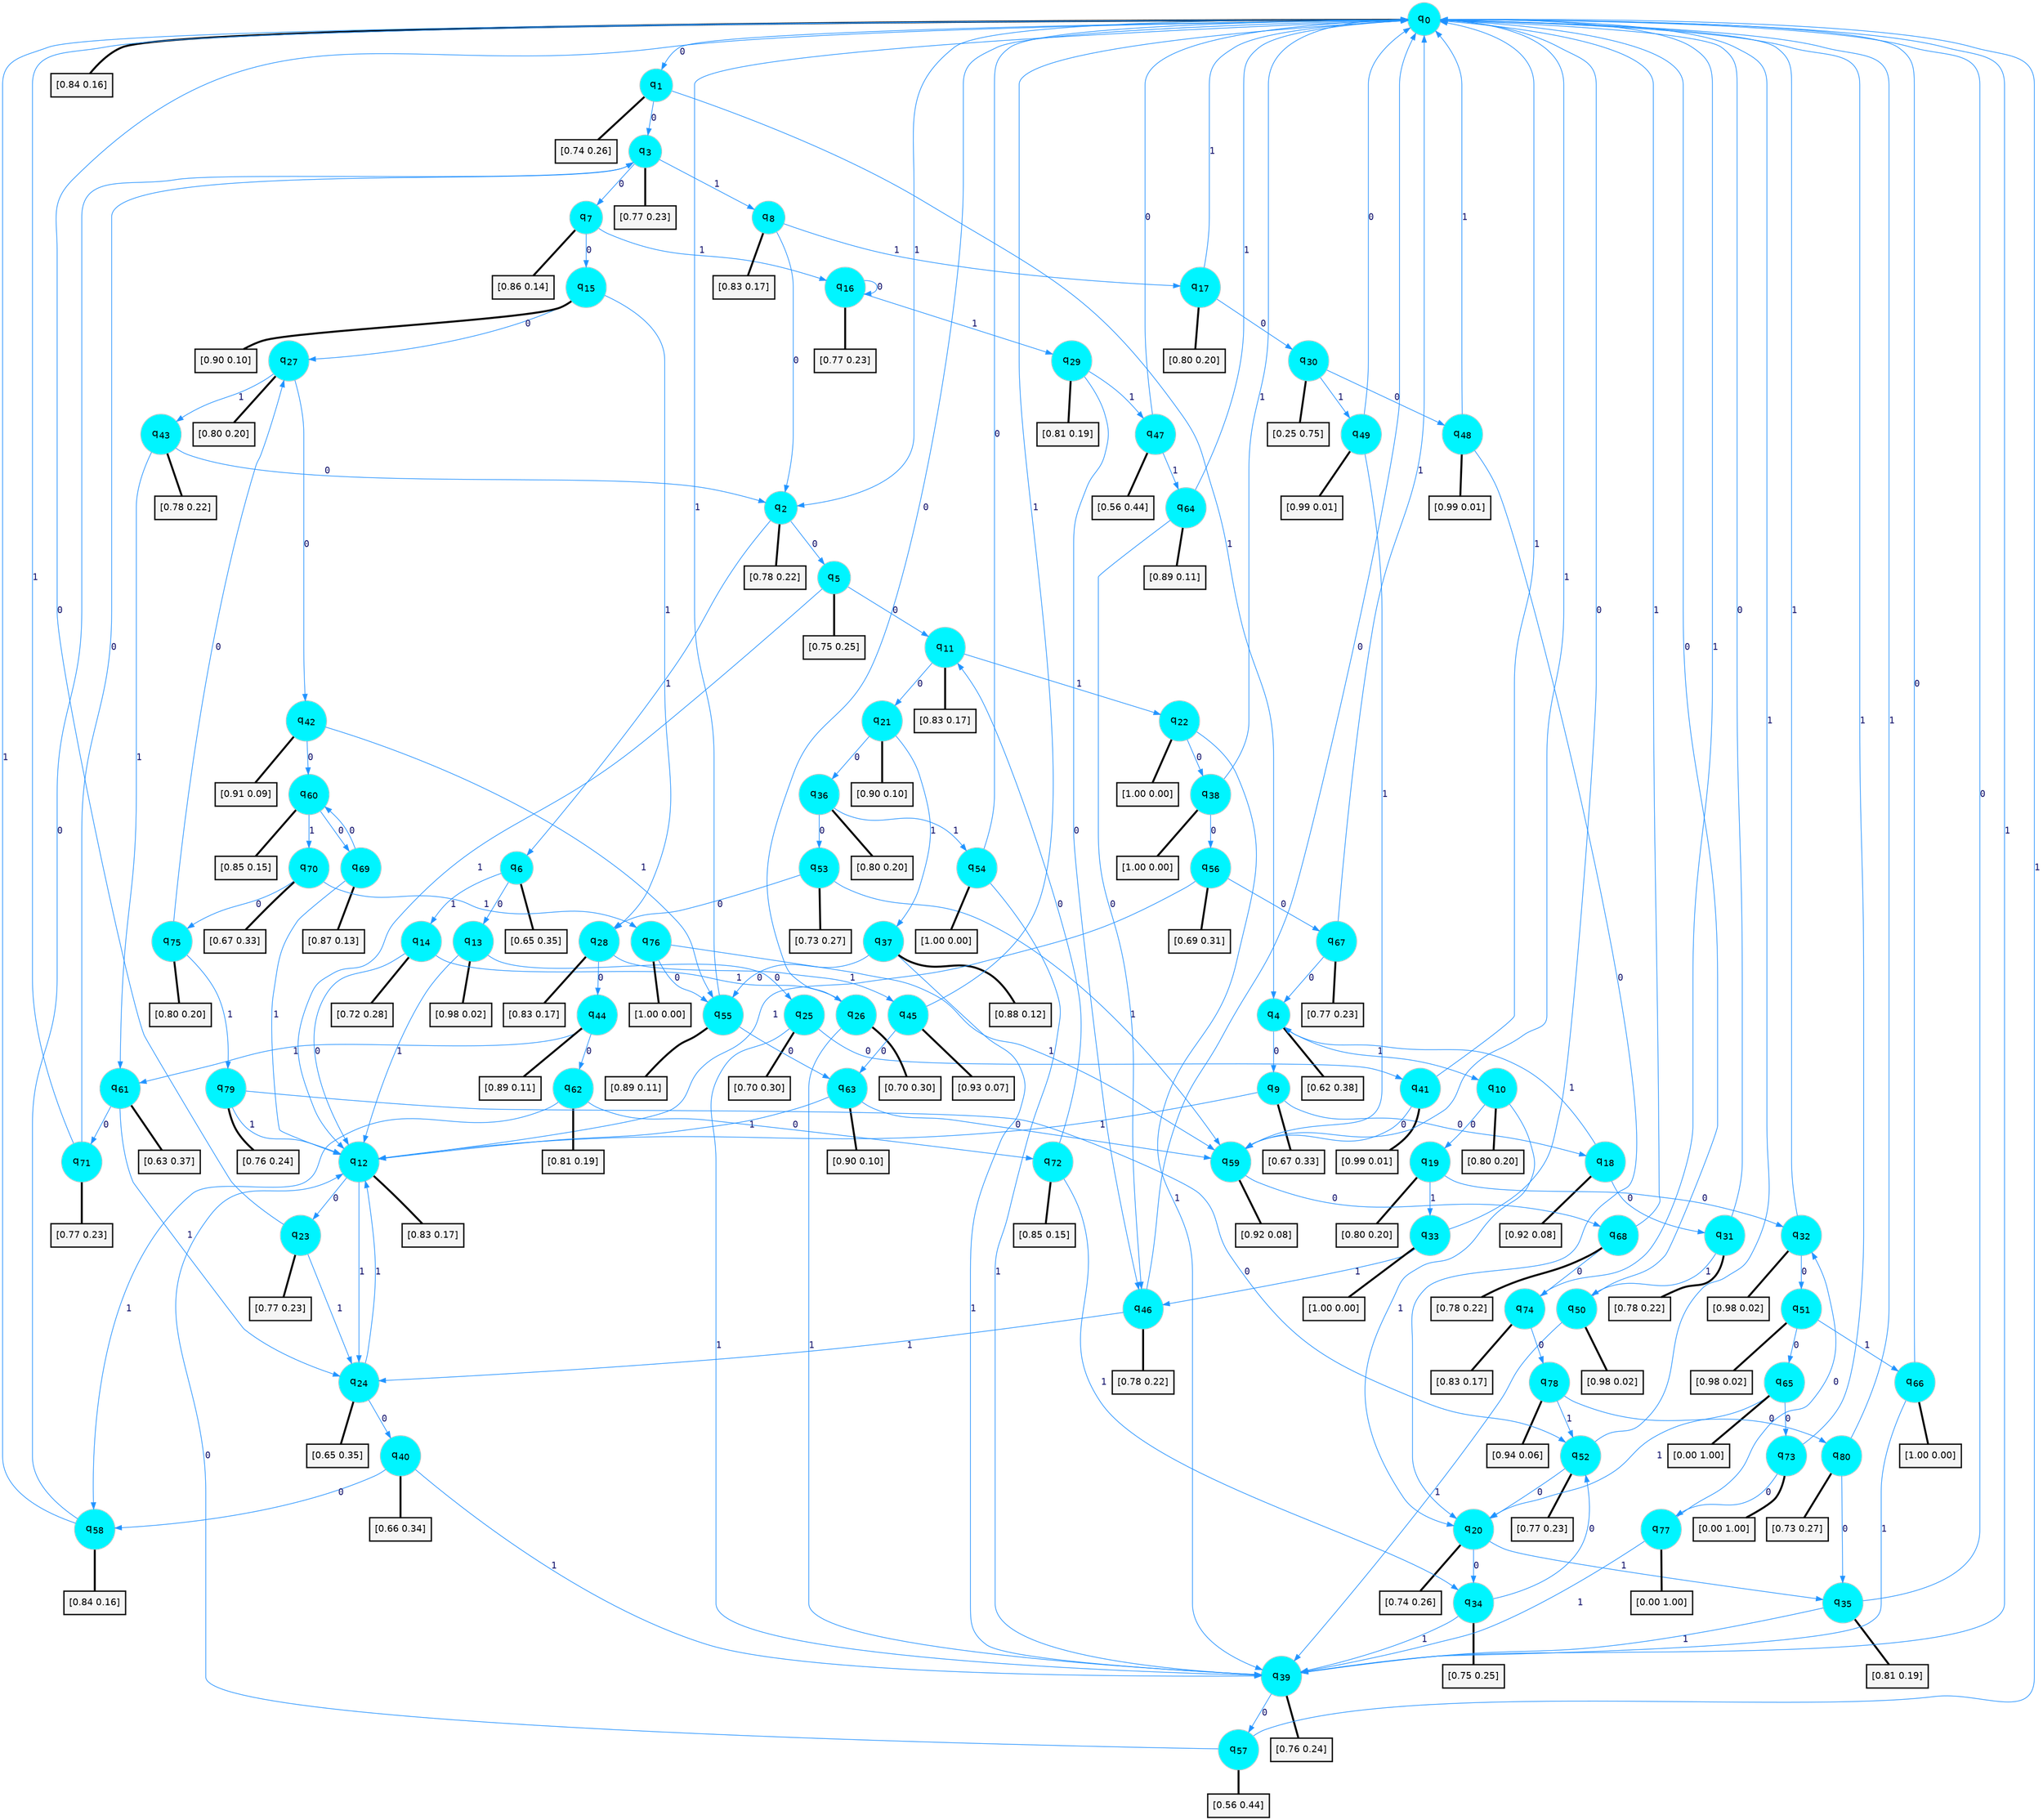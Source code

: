 digraph G {
graph [
bgcolor=transparent, dpi=300, rankdir=TD, size="40,25"];
node [
color=gray, fillcolor=turquoise1, fontcolor=black, fontname=Helvetica, fontsize=16, fontweight=bold, shape=circle, style=filled];
edge [
arrowsize=1, color=dodgerblue1, fontcolor=midnightblue, fontname=courier, fontweight=bold, penwidth=1, style=solid, weight=20];
0[label=<q<SUB>0</SUB>>];
1[label=<q<SUB>1</SUB>>];
2[label=<q<SUB>2</SUB>>];
3[label=<q<SUB>3</SUB>>];
4[label=<q<SUB>4</SUB>>];
5[label=<q<SUB>5</SUB>>];
6[label=<q<SUB>6</SUB>>];
7[label=<q<SUB>7</SUB>>];
8[label=<q<SUB>8</SUB>>];
9[label=<q<SUB>9</SUB>>];
10[label=<q<SUB>10</SUB>>];
11[label=<q<SUB>11</SUB>>];
12[label=<q<SUB>12</SUB>>];
13[label=<q<SUB>13</SUB>>];
14[label=<q<SUB>14</SUB>>];
15[label=<q<SUB>15</SUB>>];
16[label=<q<SUB>16</SUB>>];
17[label=<q<SUB>17</SUB>>];
18[label=<q<SUB>18</SUB>>];
19[label=<q<SUB>19</SUB>>];
20[label=<q<SUB>20</SUB>>];
21[label=<q<SUB>21</SUB>>];
22[label=<q<SUB>22</SUB>>];
23[label=<q<SUB>23</SUB>>];
24[label=<q<SUB>24</SUB>>];
25[label=<q<SUB>25</SUB>>];
26[label=<q<SUB>26</SUB>>];
27[label=<q<SUB>27</SUB>>];
28[label=<q<SUB>28</SUB>>];
29[label=<q<SUB>29</SUB>>];
30[label=<q<SUB>30</SUB>>];
31[label=<q<SUB>31</SUB>>];
32[label=<q<SUB>32</SUB>>];
33[label=<q<SUB>33</SUB>>];
34[label=<q<SUB>34</SUB>>];
35[label=<q<SUB>35</SUB>>];
36[label=<q<SUB>36</SUB>>];
37[label=<q<SUB>37</SUB>>];
38[label=<q<SUB>38</SUB>>];
39[label=<q<SUB>39</SUB>>];
40[label=<q<SUB>40</SUB>>];
41[label=<q<SUB>41</SUB>>];
42[label=<q<SUB>42</SUB>>];
43[label=<q<SUB>43</SUB>>];
44[label=<q<SUB>44</SUB>>];
45[label=<q<SUB>45</SUB>>];
46[label=<q<SUB>46</SUB>>];
47[label=<q<SUB>47</SUB>>];
48[label=<q<SUB>48</SUB>>];
49[label=<q<SUB>49</SUB>>];
50[label=<q<SUB>50</SUB>>];
51[label=<q<SUB>51</SUB>>];
52[label=<q<SUB>52</SUB>>];
53[label=<q<SUB>53</SUB>>];
54[label=<q<SUB>54</SUB>>];
55[label=<q<SUB>55</SUB>>];
56[label=<q<SUB>56</SUB>>];
57[label=<q<SUB>57</SUB>>];
58[label=<q<SUB>58</SUB>>];
59[label=<q<SUB>59</SUB>>];
60[label=<q<SUB>60</SUB>>];
61[label=<q<SUB>61</SUB>>];
62[label=<q<SUB>62</SUB>>];
63[label=<q<SUB>63</SUB>>];
64[label=<q<SUB>64</SUB>>];
65[label=<q<SUB>65</SUB>>];
66[label=<q<SUB>66</SUB>>];
67[label=<q<SUB>67</SUB>>];
68[label=<q<SUB>68</SUB>>];
69[label=<q<SUB>69</SUB>>];
70[label=<q<SUB>70</SUB>>];
71[label=<q<SUB>71</SUB>>];
72[label=<q<SUB>72</SUB>>];
73[label=<q<SUB>73</SUB>>];
74[label=<q<SUB>74</SUB>>];
75[label=<q<SUB>75</SUB>>];
76[label=<q<SUB>76</SUB>>];
77[label=<q<SUB>77</SUB>>];
78[label=<q<SUB>78</SUB>>];
79[label=<q<SUB>79</SUB>>];
80[label=<q<SUB>80</SUB>>];
81[label="[0.84 0.16]", shape=box,fontcolor=black, fontname=Helvetica, fontsize=14, penwidth=2, fillcolor=whitesmoke,color=black];
82[label="[0.74 0.26]", shape=box,fontcolor=black, fontname=Helvetica, fontsize=14, penwidth=2, fillcolor=whitesmoke,color=black];
83[label="[0.78 0.22]", shape=box,fontcolor=black, fontname=Helvetica, fontsize=14, penwidth=2, fillcolor=whitesmoke,color=black];
84[label="[0.77 0.23]", shape=box,fontcolor=black, fontname=Helvetica, fontsize=14, penwidth=2, fillcolor=whitesmoke,color=black];
85[label="[0.62 0.38]", shape=box,fontcolor=black, fontname=Helvetica, fontsize=14, penwidth=2, fillcolor=whitesmoke,color=black];
86[label="[0.75 0.25]", shape=box,fontcolor=black, fontname=Helvetica, fontsize=14, penwidth=2, fillcolor=whitesmoke,color=black];
87[label="[0.65 0.35]", shape=box,fontcolor=black, fontname=Helvetica, fontsize=14, penwidth=2, fillcolor=whitesmoke,color=black];
88[label="[0.86 0.14]", shape=box,fontcolor=black, fontname=Helvetica, fontsize=14, penwidth=2, fillcolor=whitesmoke,color=black];
89[label="[0.83 0.17]", shape=box,fontcolor=black, fontname=Helvetica, fontsize=14, penwidth=2, fillcolor=whitesmoke,color=black];
90[label="[0.67 0.33]", shape=box,fontcolor=black, fontname=Helvetica, fontsize=14, penwidth=2, fillcolor=whitesmoke,color=black];
91[label="[0.80 0.20]", shape=box,fontcolor=black, fontname=Helvetica, fontsize=14, penwidth=2, fillcolor=whitesmoke,color=black];
92[label="[0.83 0.17]", shape=box,fontcolor=black, fontname=Helvetica, fontsize=14, penwidth=2, fillcolor=whitesmoke,color=black];
93[label="[0.83 0.17]", shape=box,fontcolor=black, fontname=Helvetica, fontsize=14, penwidth=2, fillcolor=whitesmoke,color=black];
94[label="[0.98 0.02]", shape=box,fontcolor=black, fontname=Helvetica, fontsize=14, penwidth=2, fillcolor=whitesmoke,color=black];
95[label="[0.72 0.28]", shape=box,fontcolor=black, fontname=Helvetica, fontsize=14, penwidth=2, fillcolor=whitesmoke,color=black];
96[label="[0.90 0.10]", shape=box,fontcolor=black, fontname=Helvetica, fontsize=14, penwidth=2, fillcolor=whitesmoke,color=black];
97[label="[0.77 0.23]", shape=box,fontcolor=black, fontname=Helvetica, fontsize=14, penwidth=2, fillcolor=whitesmoke,color=black];
98[label="[0.80 0.20]", shape=box,fontcolor=black, fontname=Helvetica, fontsize=14, penwidth=2, fillcolor=whitesmoke,color=black];
99[label="[0.92 0.08]", shape=box,fontcolor=black, fontname=Helvetica, fontsize=14, penwidth=2, fillcolor=whitesmoke,color=black];
100[label="[0.80 0.20]", shape=box,fontcolor=black, fontname=Helvetica, fontsize=14, penwidth=2, fillcolor=whitesmoke,color=black];
101[label="[0.74 0.26]", shape=box,fontcolor=black, fontname=Helvetica, fontsize=14, penwidth=2, fillcolor=whitesmoke,color=black];
102[label="[0.90 0.10]", shape=box,fontcolor=black, fontname=Helvetica, fontsize=14, penwidth=2, fillcolor=whitesmoke,color=black];
103[label="[1.00 0.00]", shape=box,fontcolor=black, fontname=Helvetica, fontsize=14, penwidth=2, fillcolor=whitesmoke,color=black];
104[label="[0.77 0.23]", shape=box,fontcolor=black, fontname=Helvetica, fontsize=14, penwidth=2, fillcolor=whitesmoke,color=black];
105[label="[0.65 0.35]", shape=box,fontcolor=black, fontname=Helvetica, fontsize=14, penwidth=2, fillcolor=whitesmoke,color=black];
106[label="[0.70 0.30]", shape=box,fontcolor=black, fontname=Helvetica, fontsize=14, penwidth=2, fillcolor=whitesmoke,color=black];
107[label="[0.70 0.30]", shape=box,fontcolor=black, fontname=Helvetica, fontsize=14, penwidth=2, fillcolor=whitesmoke,color=black];
108[label="[0.80 0.20]", shape=box,fontcolor=black, fontname=Helvetica, fontsize=14, penwidth=2, fillcolor=whitesmoke,color=black];
109[label="[0.83 0.17]", shape=box,fontcolor=black, fontname=Helvetica, fontsize=14, penwidth=2, fillcolor=whitesmoke,color=black];
110[label="[0.81 0.19]", shape=box,fontcolor=black, fontname=Helvetica, fontsize=14, penwidth=2, fillcolor=whitesmoke,color=black];
111[label="[0.25 0.75]", shape=box,fontcolor=black, fontname=Helvetica, fontsize=14, penwidth=2, fillcolor=whitesmoke,color=black];
112[label="[0.78 0.22]", shape=box,fontcolor=black, fontname=Helvetica, fontsize=14, penwidth=2, fillcolor=whitesmoke,color=black];
113[label="[0.98 0.02]", shape=box,fontcolor=black, fontname=Helvetica, fontsize=14, penwidth=2, fillcolor=whitesmoke,color=black];
114[label="[1.00 0.00]", shape=box,fontcolor=black, fontname=Helvetica, fontsize=14, penwidth=2, fillcolor=whitesmoke,color=black];
115[label="[0.75 0.25]", shape=box,fontcolor=black, fontname=Helvetica, fontsize=14, penwidth=2, fillcolor=whitesmoke,color=black];
116[label="[0.81 0.19]", shape=box,fontcolor=black, fontname=Helvetica, fontsize=14, penwidth=2, fillcolor=whitesmoke,color=black];
117[label="[0.80 0.20]", shape=box,fontcolor=black, fontname=Helvetica, fontsize=14, penwidth=2, fillcolor=whitesmoke,color=black];
118[label="[0.88 0.12]", shape=box,fontcolor=black, fontname=Helvetica, fontsize=14, penwidth=2, fillcolor=whitesmoke,color=black];
119[label="[1.00 0.00]", shape=box,fontcolor=black, fontname=Helvetica, fontsize=14, penwidth=2, fillcolor=whitesmoke,color=black];
120[label="[0.76 0.24]", shape=box,fontcolor=black, fontname=Helvetica, fontsize=14, penwidth=2, fillcolor=whitesmoke,color=black];
121[label="[0.66 0.34]", shape=box,fontcolor=black, fontname=Helvetica, fontsize=14, penwidth=2, fillcolor=whitesmoke,color=black];
122[label="[0.99 0.01]", shape=box,fontcolor=black, fontname=Helvetica, fontsize=14, penwidth=2, fillcolor=whitesmoke,color=black];
123[label="[0.91 0.09]", shape=box,fontcolor=black, fontname=Helvetica, fontsize=14, penwidth=2, fillcolor=whitesmoke,color=black];
124[label="[0.78 0.22]", shape=box,fontcolor=black, fontname=Helvetica, fontsize=14, penwidth=2, fillcolor=whitesmoke,color=black];
125[label="[0.89 0.11]", shape=box,fontcolor=black, fontname=Helvetica, fontsize=14, penwidth=2, fillcolor=whitesmoke,color=black];
126[label="[0.93 0.07]", shape=box,fontcolor=black, fontname=Helvetica, fontsize=14, penwidth=2, fillcolor=whitesmoke,color=black];
127[label="[0.78 0.22]", shape=box,fontcolor=black, fontname=Helvetica, fontsize=14, penwidth=2, fillcolor=whitesmoke,color=black];
128[label="[0.56 0.44]", shape=box,fontcolor=black, fontname=Helvetica, fontsize=14, penwidth=2, fillcolor=whitesmoke,color=black];
129[label="[0.99 0.01]", shape=box,fontcolor=black, fontname=Helvetica, fontsize=14, penwidth=2, fillcolor=whitesmoke,color=black];
130[label="[0.99 0.01]", shape=box,fontcolor=black, fontname=Helvetica, fontsize=14, penwidth=2, fillcolor=whitesmoke,color=black];
131[label="[0.98 0.02]", shape=box,fontcolor=black, fontname=Helvetica, fontsize=14, penwidth=2, fillcolor=whitesmoke,color=black];
132[label="[0.98 0.02]", shape=box,fontcolor=black, fontname=Helvetica, fontsize=14, penwidth=2, fillcolor=whitesmoke,color=black];
133[label="[0.77 0.23]", shape=box,fontcolor=black, fontname=Helvetica, fontsize=14, penwidth=2, fillcolor=whitesmoke,color=black];
134[label="[0.73 0.27]", shape=box,fontcolor=black, fontname=Helvetica, fontsize=14, penwidth=2, fillcolor=whitesmoke,color=black];
135[label="[1.00 0.00]", shape=box,fontcolor=black, fontname=Helvetica, fontsize=14, penwidth=2, fillcolor=whitesmoke,color=black];
136[label="[0.89 0.11]", shape=box,fontcolor=black, fontname=Helvetica, fontsize=14, penwidth=2, fillcolor=whitesmoke,color=black];
137[label="[0.69 0.31]", shape=box,fontcolor=black, fontname=Helvetica, fontsize=14, penwidth=2, fillcolor=whitesmoke,color=black];
138[label="[0.56 0.44]", shape=box,fontcolor=black, fontname=Helvetica, fontsize=14, penwidth=2, fillcolor=whitesmoke,color=black];
139[label="[0.84 0.16]", shape=box,fontcolor=black, fontname=Helvetica, fontsize=14, penwidth=2, fillcolor=whitesmoke,color=black];
140[label="[0.92 0.08]", shape=box,fontcolor=black, fontname=Helvetica, fontsize=14, penwidth=2, fillcolor=whitesmoke,color=black];
141[label="[0.85 0.15]", shape=box,fontcolor=black, fontname=Helvetica, fontsize=14, penwidth=2, fillcolor=whitesmoke,color=black];
142[label="[0.63 0.37]", shape=box,fontcolor=black, fontname=Helvetica, fontsize=14, penwidth=2, fillcolor=whitesmoke,color=black];
143[label="[0.81 0.19]", shape=box,fontcolor=black, fontname=Helvetica, fontsize=14, penwidth=2, fillcolor=whitesmoke,color=black];
144[label="[0.90 0.10]", shape=box,fontcolor=black, fontname=Helvetica, fontsize=14, penwidth=2, fillcolor=whitesmoke,color=black];
145[label="[0.89 0.11]", shape=box,fontcolor=black, fontname=Helvetica, fontsize=14, penwidth=2, fillcolor=whitesmoke,color=black];
146[label="[0.00 1.00]", shape=box,fontcolor=black, fontname=Helvetica, fontsize=14, penwidth=2, fillcolor=whitesmoke,color=black];
147[label="[1.00 0.00]", shape=box,fontcolor=black, fontname=Helvetica, fontsize=14, penwidth=2, fillcolor=whitesmoke,color=black];
148[label="[0.77 0.23]", shape=box,fontcolor=black, fontname=Helvetica, fontsize=14, penwidth=2, fillcolor=whitesmoke,color=black];
149[label="[0.78 0.22]", shape=box,fontcolor=black, fontname=Helvetica, fontsize=14, penwidth=2, fillcolor=whitesmoke,color=black];
150[label="[0.87 0.13]", shape=box,fontcolor=black, fontname=Helvetica, fontsize=14, penwidth=2, fillcolor=whitesmoke,color=black];
151[label="[0.67 0.33]", shape=box,fontcolor=black, fontname=Helvetica, fontsize=14, penwidth=2, fillcolor=whitesmoke,color=black];
152[label="[0.77 0.23]", shape=box,fontcolor=black, fontname=Helvetica, fontsize=14, penwidth=2, fillcolor=whitesmoke,color=black];
153[label="[0.85 0.15]", shape=box,fontcolor=black, fontname=Helvetica, fontsize=14, penwidth=2, fillcolor=whitesmoke,color=black];
154[label="[0.00 1.00]", shape=box,fontcolor=black, fontname=Helvetica, fontsize=14, penwidth=2, fillcolor=whitesmoke,color=black];
155[label="[0.83 0.17]", shape=box,fontcolor=black, fontname=Helvetica, fontsize=14, penwidth=2, fillcolor=whitesmoke,color=black];
156[label="[0.80 0.20]", shape=box,fontcolor=black, fontname=Helvetica, fontsize=14, penwidth=2, fillcolor=whitesmoke,color=black];
157[label="[1.00 0.00]", shape=box,fontcolor=black, fontname=Helvetica, fontsize=14, penwidth=2, fillcolor=whitesmoke,color=black];
158[label="[0.00 1.00]", shape=box,fontcolor=black, fontname=Helvetica, fontsize=14, penwidth=2, fillcolor=whitesmoke,color=black];
159[label="[0.94 0.06]", shape=box,fontcolor=black, fontname=Helvetica, fontsize=14, penwidth=2, fillcolor=whitesmoke,color=black];
160[label="[0.76 0.24]", shape=box,fontcolor=black, fontname=Helvetica, fontsize=14, penwidth=2, fillcolor=whitesmoke,color=black];
161[label="[0.73 0.27]", shape=box,fontcolor=black, fontname=Helvetica, fontsize=14, penwidth=2, fillcolor=whitesmoke,color=black];
0->1 [label=0];
0->2 [label=1];
0->81 [arrowhead=none, penwidth=3,color=black];
1->3 [label=0];
1->4 [label=1];
1->82 [arrowhead=none, penwidth=3,color=black];
2->5 [label=0];
2->6 [label=1];
2->83 [arrowhead=none, penwidth=3,color=black];
3->7 [label=0];
3->8 [label=1];
3->84 [arrowhead=none, penwidth=3,color=black];
4->9 [label=0];
4->10 [label=1];
4->85 [arrowhead=none, penwidth=3,color=black];
5->11 [label=0];
5->12 [label=1];
5->86 [arrowhead=none, penwidth=3,color=black];
6->13 [label=0];
6->14 [label=1];
6->87 [arrowhead=none, penwidth=3,color=black];
7->15 [label=0];
7->16 [label=1];
7->88 [arrowhead=none, penwidth=3,color=black];
8->2 [label=0];
8->17 [label=1];
8->89 [arrowhead=none, penwidth=3,color=black];
9->18 [label=0];
9->12 [label=1];
9->90 [arrowhead=none, penwidth=3,color=black];
10->19 [label=0];
10->20 [label=1];
10->91 [arrowhead=none, penwidth=3,color=black];
11->21 [label=0];
11->22 [label=1];
11->92 [arrowhead=none, penwidth=3,color=black];
12->23 [label=0];
12->24 [label=1];
12->93 [arrowhead=none, penwidth=3,color=black];
13->25 [label=0];
13->12 [label=1];
13->94 [arrowhead=none, penwidth=3,color=black];
14->12 [label=0];
14->26 [label=1];
14->95 [arrowhead=none, penwidth=3,color=black];
15->27 [label=0];
15->28 [label=1];
15->96 [arrowhead=none, penwidth=3,color=black];
16->16 [label=0];
16->29 [label=1];
16->97 [arrowhead=none, penwidth=3,color=black];
17->30 [label=0];
17->0 [label=1];
17->98 [arrowhead=none, penwidth=3,color=black];
18->31 [label=0];
18->4 [label=1];
18->99 [arrowhead=none, penwidth=3,color=black];
19->32 [label=0];
19->33 [label=1];
19->100 [arrowhead=none, penwidth=3,color=black];
20->34 [label=0];
20->35 [label=1];
20->101 [arrowhead=none, penwidth=3,color=black];
21->36 [label=0];
21->37 [label=1];
21->102 [arrowhead=none, penwidth=3,color=black];
22->38 [label=0];
22->39 [label=1];
22->103 [arrowhead=none, penwidth=3,color=black];
23->0 [label=0];
23->24 [label=1];
23->104 [arrowhead=none, penwidth=3,color=black];
24->40 [label=0];
24->12 [label=1];
24->105 [arrowhead=none, penwidth=3,color=black];
25->41 [label=0];
25->39 [label=1];
25->106 [arrowhead=none, penwidth=3,color=black];
26->0 [label=0];
26->39 [label=1];
26->107 [arrowhead=none, penwidth=3,color=black];
27->42 [label=0];
27->43 [label=1];
27->108 [arrowhead=none, penwidth=3,color=black];
28->44 [label=0];
28->45 [label=1];
28->109 [arrowhead=none, penwidth=3,color=black];
29->46 [label=0];
29->47 [label=1];
29->110 [arrowhead=none, penwidth=3,color=black];
30->48 [label=0];
30->49 [label=1];
30->111 [arrowhead=none, penwidth=3,color=black];
31->0 [label=0];
31->50 [label=1];
31->112 [arrowhead=none, penwidth=3,color=black];
32->51 [label=0];
32->0 [label=1];
32->113 [arrowhead=none, penwidth=3,color=black];
33->0 [label=0];
33->46 [label=1];
33->114 [arrowhead=none, penwidth=3,color=black];
34->52 [label=0];
34->39 [label=1];
34->115 [arrowhead=none, penwidth=3,color=black];
35->0 [label=0];
35->39 [label=1];
35->116 [arrowhead=none, penwidth=3,color=black];
36->53 [label=0];
36->54 [label=1];
36->117 [arrowhead=none, penwidth=3,color=black];
37->55 [label=0];
37->39 [label=1];
37->118 [arrowhead=none, penwidth=3,color=black];
38->56 [label=0];
38->0 [label=1];
38->119 [arrowhead=none, penwidth=3,color=black];
39->57 [label=0];
39->0 [label=1];
39->120 [arrowhead=none, penwidth=3,color=black];
40->58 [label=0];
40->39 [label=1];
40->121 [arrowhead=none, penwidth=3,color=black];
41->59 [label=0];
41->0 [label=1];
41->122 [arrowhead=none, penwidth=3,color=black];
42->60 [label=0];
42->55 [label=1];
42->123 [arrowhead=none, penwidth=3,color=black];
43->2 [label=0];
43->61 [label=1];
43->124 [arrowhead=none, penwidth=3,color=black];
44->62 [label=0];
44->61 [label=1];
44->125 [arrowhead=none, penwidth=3,color=black];
45->63 [label=0];
45->0 [label=1];
45->126 [arrowhead=none, penwidth=3,color=black];
46->0 [label=0];
46->24 [label=1];
46->127 [arrowhead=none, penwidth=3,color=black];
47->0 [label=0];
47->64 [label=1];
47->128 [arrowhead=none, penwidth=3,color=black];
48->20 [label=0];
48->0 [label=1];
48->129 [arrowhead=none, penwidth=3,color=black];
49->0 [label=0];
49->59 [label=1];
49->130 [arrowhead=none, penwidth=3,color=black];
50->0 [label=0];
50->39 [label=1];
50->131 [arrowhead=none, penwidth=3,color=black];
51->65 [label=0];
51->66 [label=1];
51->132 [arrowhead=none, penwidth=3,color=black];
52->20 [label=0];
52->0 [label=1];
52->133 [arrowhead=none, penwidth=3,color=black];
53->28 [label=0];
53->59 [label=1];
53->134 [arrowhead=none, penwidth=3,color=black];
54->0 [label=0];
54->39 [label=1];
54->135 [arrowhead=none, penwidth=3,color=black];
55->63 [label=0];
55->0 [label=1];
55->136 [arrowhead=none, penwidth=3,color=black];
56->67 [label=0];
56->12 [label=1];
56->137 [arrowhead=none, penwidth=3,color=black];
57->12 [label=0];
57->0 [label=1];
57->138 [arrowhead=none, penwidth=3,color=black];
58->3 [label=0];
58->0 [label=1];
58->139 [arrowhead=none, penwidth=3,color=black];
59->68 [label=0];
59->0 [label=1];
59->140 [arrowhead=none, penwidth=3,color=black];
60->69 [label=0];
60->70 [label=1];
60->141 [arrowhead=none, penwidth=3,color=black];
61->71 [label=0];
61->24 [label=1];
61->142 [arrowhead=none, penwidth=3,color=black];
62->72 [label=0];
62->58 [label=1];
62->143 [arrowhead=none, penwidth=3,color=black];
63->59 [label=0];
63->12 [label=1];
63->144 [arrowhead=none, penwidth=3,color=black];
64->46 [label=0];
64->0 [label=1];
64->145 [arrowhead=none, penwidth=3,color=black];
65->73 [label=0];
65->20 [label=1];
65->146 [arrowhead=none, penwidth=3,color=black];
66->0 [label=0];
66->39 [label=1];
66->147 [arrowhead=none, penwidth=3,color=black];
67->4 [label=0];
67->0 [label=1];
67->148 [arrowhead=none, penwidth=3,color=black];
68->74 [label=0];
68->0 [label=1];
68->149 [arrowhead=none, penwidth=3,color=black];
69->60 [label=0];
69->12 [label=1];
69->150 [arrowhead=none, penwidth=3,color=black];
70->75 [label=0];
70->76 [label=1];
70->151 [arrowhead=none, penwidth=3,color=black];
71->3 [label=0];
71->0 [label=1];
71->152 [arrowhead=none, penwidth=3,color=black];
72->11 [label=0];
72->34 [label=1];
72->153 [arrowhead=none, penwidth=3,color=black];
73->77 [label=0];
73->0 [label=1];
73->154 [arrowhead=none, penwidth=3,color=black];
74->78 [label=0];
74->0 [label=1];
74->155 [arrowhead=none, penwidth=3,color=black];
75->27 [label=0];
75->79 [label=1];
75->156 [arrowhead=none, penwidth=3,color=black];
76->55 [label=0];
76->59 [label=1];
76->157 [arrowhead=none, penwidth=3,color=black];
77->32 [label=0];
77->39 [label=1];
77->158 [arrowhead=none, penwidth=3,color=black];
78->80 [label=0];
78->52 [label=1];
78->159 [arrowhead=none, penwidth=3,color=black];
79->52 [label=0];
79->12 [label=1];
79->160 [arrowhead=none, penwidth=3,color=black];
80->35 [label=0];
80->0 [label=1];
80->161 [arrowhead=none, penwidth=3,color=black];
}
